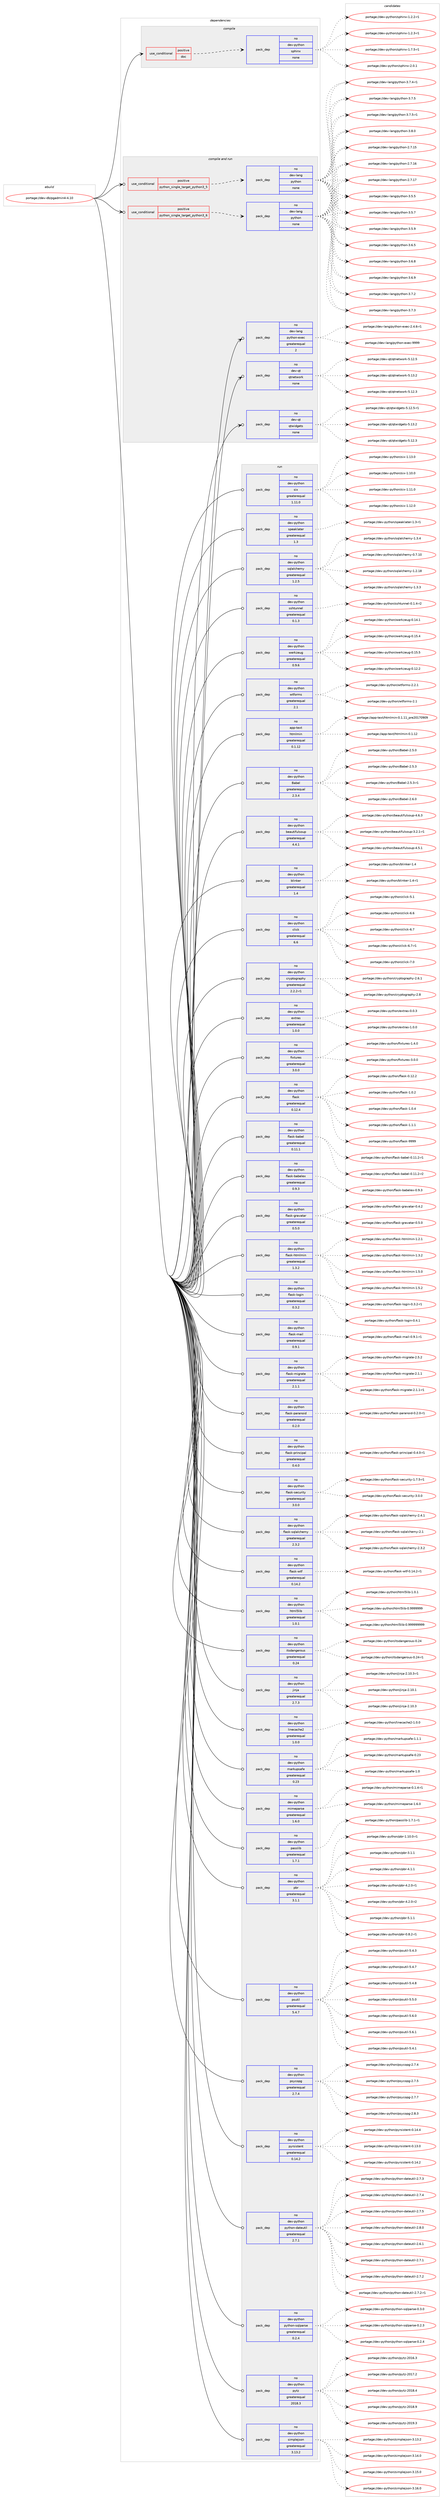 digraph prolog {

# *************
# Graph options
# *************

newrank=true;
concentrate=true;
compound=true;
graph [rankdir=LR,fontname=Helvetica,fontsize=10,ranksep=1.5];#, ranksep=2.5, nodesep=0.2];
edge  [arrowhead=vee];
node  [fontname=Helvetica,fontsize=10];

# **********
# The ebuild
# **********

subgraph cluster_leftcol {
color=gray;
rank=same;
label=<<i>ebuild</i>>;
id [label="portage://dev-db/pgadmin4-4.10", color=red, width=4, href="../dev-db/pgadmin4-4.10.svg"];
}

# ****************
# The dependencies
# ****************

subgraph cluster_midcol {
color=gray;
label=<<i>dependencies</i>>;
subgraph cluster_compile {
fillcolor="#eeeeee";
style=filled;
label=<<i>compile</i>>;
subgraph cond12736 {
dependency56301 [label=<<TABLE BORDER="0" CELLBORDER="1" CELLSPACING="0" CELLPADDING="4"><TR><TD ROWSPAN="3" CELLPADDING="10">use_conditional</TD></TR><TR><TD>positive</TD></TR><TR><TD>doc</TD></TR></TABLE>>, shape=none, color=red];
subgraph pack42307 {
dependency56302 [label=<<TABLE BORDER="0" CELLBORDER="1" CELLSPACING="0" CELLPADDING="4" WIDTH="220"><TR><TD ROWSPAN="6" CELLPADDING="30">pack_dep</TD></TR><TR><TD WIDTH="110">no</TD></TR><TR><TD>dev-python</TD></TR><TR><TD>sphinx</TD></TR><TR><TD>none</TD></TR><TR><TD></TD></TR></TABLE>>, shape=none, color=blue];
}
dependency56301:e -> dependency56302:w [weight=20,style="dashed",arrowhead="vee"];
}
id:e -> dependency56301:w [weight=20,style="solid",arrowhead="vee"];
}
subgraph cluster_compileandrun {
fillcolor="#eeeeee";
style=filled;
label=<<i>compile and run</i>>;
subgraph cond12737 {
dependency56303 [label=<<TABLE BORDER="0" CELLBORDER="1" CELLSPACING="0" CELLPADDING="4"><TR><TD ROWSPAN="3" CELLPADDING="10">use_conditional</TD></TR><TR><TD>positive</TD></TR><TR><TD>python_single_target_python3_5</TD></TR></TABLE>>, shape=none, color=red];
subgraph pack42308 {
dependency56304 [label=<<TABLE BORDER="0" CELLBORDER="1" CELLSPACING="0" CELLPADDING="4" WIDTH="220"><TR><TD ROWSPAN="6" CELLPADDING="30">pack_dep</TD></TR><TR><TD WIDTH="110">no</TD></TR><TR><TD>dev-lang</TD></TR><TR><TD>python</TD></TR><TR><TD>none</TD></TR><TR><TD></TD></TR></TABLE>>, shape=none, color=blue];
}
dependency56303:e -> dependency56304:w [weight=20,style="dashed",arrowhead="vee"];
}
id:e -> dependency56303:w [weight=20,style="solid",arrowhead="odotvee"];
subgraph cond12738 {
dependency56305 [label=<<TABLE BORDER="0" CELLBORDER="1" CELLSPACING="0" CELLPADDING="4"><TR><TD ROWSPAN="3" CELLPADDING="10">use_conditional</TD></TR><TR><TD>positive</TD></TR><TR><TD>python_single_target_python3_6</TD></TR></TABLE>>, shape=none, color=red];
subgraph pack42309 {
dependency56306 [label=<<TABLE BORDER="0" CELLBORDER="1" CELLSPACING="0" CELLPADDING="4" WIDTH="220"><TR><TD ROWSPAN="6" CELLPADDING="30">pack_dep</TD></TR><TR><TD WIDTH="110">no</TD></TR><TR><TD>dev-lang</TD></TR><TR><TD>python</TD></TR><TR><TD>none</TD></TR><TR><TD></TD></TR></TABLE>>, shape=none, color=blue];
}
dependency56305:e -> dependency56306:w [weight=20,style="dashed",arrowhead="vee"];
}
id:e -> dependency56305:w [weight=20,style="solid",arrowhead="odotvee"];
subgraph pack42310 {
dependency56307 [label=<<TABLE BORDER="0" CELLBORDER="1" CELLSPACING="0" CELLPADDING="4" WIDTH="220"><TR><TD ROWSPAN="6" CELLPADDING="30">pack_dep</TD></TR><TR><TD WIDTH="110">no</TD></TR><TR><TD>dev-lang</TD></TR><TR><TD>python-exec</TD></TR><TR><TD>greaterequal</TD></TR><TR><TD>2</TD></TR></TABLE>>, shape=none, color=blue];
}
id:e -> dependency56307:w [weight=20,style="solid",arrowhead="odotvee"];
subgraph pack42311 {
dependency56308 [label=<<TABLE BORDER="0" CELLBORDER="1" CELLSPACING="0" CELLPADDING="4" WIDTH="220"><TR><TD ROWSPAN="6" CELLPADDING="30">pack_dep</TD></TR><TR><TD WIDTH="110">no</TD></TR><TR><TD>dev-qt</TD></TR><TR><TD>qtnetwork</TD></TR><TR><TD>none</TD></TR><TR><TD></TD></TR></TABLE>>, shape=none, color=blue];
}
id:e -> dependency56308:w [weight=20,style="solid",arrowhead="odotvee"];
subgraph pack42312 {
dependency56309 [label=<<TABLE BORDER="0" CELLBORDER="1" CELLSPACING="0" CELLPADDING="4" WIDTH="220"><TR><TD ROWSPAN="6" CELLPADDING="30">pack_dep</TD></TR><TR><TD WIDTH="110">no</TD></TR><TR><TD>dev-qt</TD></TR><TR><TD>qtwidgets</TD></TR><TR><TD>none</TD></TR><TR><TD></TD></TR></TABLE>>, shape=none, color=blue];
}
id:e -> dependency56309:w [weight=20,style="solid",arrowhead="odotvee"];
}
subgraph cluster_run {
fillcolor="#eeeeee";
style=filled;
label=<<i>run</i>>;
subgraph pack42313 {
dependency56310 [label=<<TABLE BORDER="0" CELLBORDER="1" CELLSPACING="0" CELLPADDING="4" WIDTH="220"><TR><TD ROWSPAN="6" CELLPADDING="30">pack_dep</TD></TR><TR><TD WIDTH="110">no</TD></TR><TR><TD>app-text</TD></TR><TR><TD>htmlmin</TD></TR><TR><TD>greaterequal</TD></TR><TR><TD>0.1.12</TD></TR></TABLE>>, shape=none, color=blue];
}
id:e -> dependency56310:w [weight=20,style="solid",arrowhead="odot"];
subgraph pack42314 {
dependency56311 [label=<<TABLE BORDER="0" CELLBORDER="1" CELLSPACING="0" CELLPADDING="4" WIDTH="220"><TR><TD ROWSPAN="6" CELLPADDING="30">pack_dep</TD></TR><TR><TD WIDTH="110">no</TD></TR><TR><TD>dev-python</TD></TR><TR><TD>Babel</TD></TR><TR><TD>greaterequal</TD></TR><TR><TD>2.3.4</TD></TR></TABLE>>, shape=none, color=blue];
}
id:e -> dependency56311:w [weight=20,style="solid",arrowhead="odot"];
subgraph pack42315 {
dependency56312 [label=<<TABLE BORDER="0" CELLBORDER="1" CELLSPACING="0" CELLPADDING="4" WIDTH="220"><TR><TD ROWSPAN="6" CELLPADDING="30">pack_dep</TD></TR><TR><TD WIDTH="110">no</TD></TR><TR><TD>dev-python</TD></TR><TR><TD>beautifulsoup</TD></TR><TR><TD>greaterequal</TD></TR><TR><TD>4.4.1</TD></TR></TABLE>>, shape=none, color=blue];
}
id:e -> dependency56312:w [weight=20,style="solid",arrowhead="odot"];
subgraph pack42316 {
dependency56313 [label=<<TABLE BORDER="0" CELLBORDER="1" CELLSPACING="0" CELLPADDING="4" WIDTH="220"><TR><TD ROWSPAN="6" CELLPADDING="30">pack_dep</TD></TR><TR><TD WIDTH="110">no</TD></TR><TR><TD>dev-python</TD></TR><TR><TD>blinker</TD></TR><TR><TD>greaterequal</TD></TR><TR><TD>1.4</TD></TR></TABLE>>, shape=none, color=blue];
}
id:e -> dependency56313:w [weight=20,style="solid",arrowhead="odot"];
subgraph pack42317 {
dependency56314 [label=<<TABLE BORDER="0" CELLBORDER="1" CELLSPACING="0" CELLPADDING="4" WIDTH="220"><TR><TD ROWSPAN="6" CELLPADDING="30">pack_dep</TD></TR><TR><TD WIDTH="110">no</TD></TR><TR><TD>dev-python</TD></TR><TR><TD>click</TD></TR><TR><TD>greaterequal</TD></TR><TR><TD>6.6</TD></TR></TABLE>>, shape=none, color=blue];
}
id:e -> dependency56314:w [weight=20,style="solid",arrowhead="odot"];
subgraph pack42318 {
dependency56315 [label=<<TABLE BORDER="0" CELLBORDER="1" CELLSPACING="0" CELLPADDING="4" WIDTH="220"><TR><TD ROWSPAN="6" CELLPADDING="30">pack_dep</TD></TR><TR><TD WIDTH="110">no</TD></TR><TR><TD>dev-python</TD></TR><TR><TD>cryptography</TD></TR><TR><TD>greaterequal</TD></TR><TR><TD>2.2.2-r1</TD></TR></TABLE>>, shape=none, color=blue];
}
id:e -> dependency56315:w [weight=20,style="solid",arrowhead="odot"];
subgraph pack42319 {
dependency56316 [label=<<TABLE BORDER="0" CELLBORDER="1" CELLSPACING="0" CELLPADDING="4" WIDTH="220"><TR><TD ROWSPAN="6" CELLPADDING="30">pack_dep</TD></TR><TR><TD WIDTH="110">no</TD></TR><TR><TD>dev-python</TD></TR><TR><TD>extras</TD></TR><TR><TD>greaterequal</TD></TR><TR><TD>1.0.0</TD></TR></TABLE>>, shape=none, color=blue];
}
id:e -> dependency56316:w [weight=20,style="solid",arrowhead="odot"];
subgraph pack42320 {
dependency56317 [label=<<TABLE BORDER="0" CELLBORDER="1" CELLSPACING="0" CELLPADDING="4" WIDTH="220"><TR><TD ROWSPAN="6" CELLPADDING="30">pack_dep</TD></TR><TR><TD WIDTH="110">no</TD></TR><TR><TD>dev-python</TD></TR><TR><TD>fixtures</TD></TR><TR><TD>greaterequal</TD></TR><TR><TD>3.0.0</TD></TR></TABLE>>, shape=none, color=blue];
}
id:e -> dependency56317:w [weight=20,style="solid",arrowhead="odot"];
subgraph pack42321 {
dependency56318 [label=<<TABLE BORDER="0" CELLBORDER="1" CELLSPACING="0" CELLPADDING="4" WIDTH="220"><TR><TD ROWSPAN="6" CELLPADDING="30">pack_dep</TD></TR><TR><TD WIDTH="110">no</TD></TR><TR><TD>dev-python</TD></TR><TR><TD>flask</TD></TR><TR><TD>greaterequal</TD></TR><TR><TD>0.12.4</TD></TR></TABLE>>, shape=none, color=blue];
}
id:e -> dependency56318:w [weight=20,style="solid",arrowhead="odot"];
subgraph pack42322 {
dependency56319 [label=<<TABLE BORDER="0" CELLBORDER="1" CELLSPACING="0" CELLPADDING="4" WIDTH="220"><TR><TD ROWSPAN="6" CELLPADDING="30">pack_dep</TD></TR><TR><TD WIDTH="110">no</TD></TR><TR><TD>dev-python</TD></TR><TR><TD>flask-babel</TD></TR><TR><TD>greaterequal</TD></TR><TR><TD>0.11.1</TD></TR></TABLE>>, shape=none, color=blue];
}
id:e -> dependency56319:w [weight=20,style="solid",arrowhead="odot"];
subgraph pack42323 {
dependency56320 [label=<<TABLE BORDER="0" CELLBORDER="1" CELLSPACING="0" CELLPADDING="4" WIDTH="220"><TR><TD ROWSPAN="6" CELLPADDING="30">pack_dep</TD></TR><TR><TD WIDTH="110">no</TD></TR><TR><TD>dev-python</TD></TR><TR><TD>flask-babelex</TD></TR><TR><TD>greaterequal</TD></TR><TR><TD>0.9.3</TD></TR></TABLE>>, shape=none, color=blue];
}
id:e -> dependency56320:w [weight=20,style="solid",arrowhead="odot"];
subgraph pack42324 {
dependency56321 [label=<<TABLE BORDER="0" CELLBORDER="1" CELLSPACING="0" CELLPADDING="4" WIDTH="220"><TR><TD ROWSPAN="6" CELLPADDING="30">pack_dep</TD></TR><TR><TD WIDTH="110">no</TD></TR><TR><TD>dev-python</TD></TR><TR><TD>flask-gravatar</TD></TR><TR><TD>greaterequal</TD></TR><TR><TD>0.5.0</TD></TR></TABLE>>, shape=none, color=blue];
}
id:e -> dependency56321:w [weight=20,style="solid",arrowhead="odot"];
subgraph pack42325 {
dependency56322 [label=<<TABLE BORDER="0" CELLBORDER="1" CELLSPACING="0" CELLPADDING="4" WIDTH="220"><TR><TD ROWSPAN="6" CELLPADDING="30">pack_dep</TD></TR><TR><TD WIDTH="110">no</TD></TR><TR><TD>dev-python</TD></TR><TR><TD>flask-htmlmin</TD></TR><TR><TD>greaterequal</TD></TR><TR><TD>1.3.2</TD></TR></TABLE>>, shape=none, color=blue];
}
id:e -> dependency56322:w [weight=20,style="solid",arrowhead="odot"];
subgraph pack42326 {
dependency56323 [label=<<TABLE BORDER="0" CELLBORDER="1" CELLSPACING="0" CELLPADDING="4" WIDTH="220"><TR><TD ROWSPAN="6" CELLPADDING="30">pack_dep</TD></TR><TR><TD WIDTH="110">no</TD></TR><TR><TD>dev-python</TD></TR><TR><TD>flask-login</TD></TR><TR><TD>greaterequal</TD></TR><TR><TD>0.3.2</TD></TR></TABLE>>, shape=none, color=blue];
}
id:e -> dependency56323:w [weight=20,style="solid",arrowhead="odot"];
subgraph pack42327 {
dependency56324 [label=<<TABLE BORDER="0" CELLBORDER="1" CELLSPACING="0" CELLPADDING="4" WIDTH="220"><TR><TD ROWSPAN="6" CELLPADDING="30">pack_dep</TD></TR><TR><TD WIDTH="110">no</TD></TR><TR><TD>dev-python</TD></TR><TR><TD>flask-mail</TD></TR><TR><TD>greaterequal</TD></TR><TR><TD>0.9.1</TD></TR></TABLE>>, shape=none, color=blue];
}
id:e -> dependency56324:w [weight=20,style="solid",arrowhead="odot"];
subgraph pack42328 {
dependency56325 [label=<<TABLE BORDER="0" CELLBORDER="1" CELLSPACING="0" CELLPADDING="4" WIDTH="220"><TR><TD ROWSPAN="6" CELLPADDING="30">pack_dep</TD></TR><TR><TD WIDTH="110">no</TD></TR><TR><TD>dev-python</TD></TR><TR><TD>flask-migrate</TD></TR><TR><TD>greaterequal</TD></TR><TR><TD>2.1.1</TD></TR></TABLE>>, shape=none, color=blue];
}
id:e -> dependency56325:w [weight=20,style="solid",arrowhead="odot"];
subgraph pack42329 {
dependency56326 [label=<<TABLE BORDER="0" CELLBORDER="1" CELLSPACING="0" CELLPADDING="4" WIDTH="220"><TR><TD ROWSPAN="6" CELLPADDING="30">pack_dep</TD></TR><TR><TD WIDTH="110">no</TD></TR><TR><TD>dev-python</TD></TR><TR><TD>flask-paranoid</TD></TR><TR><TD>greaterequal</TD></TR><TR><TD>0.2.0</TD></TR></TABLE>>, shape=none, color=blue];
}
id:e -> dependency56326:w [weight=20,style="solid",arrowhead="odot"];
subgraph pack42330 {
dependency56327 [label=<<TABLE BORDER="0" CELLBORDER="1" CELLSPACING="0" CELLPADDING="4" WIDTH="220"><TR><TD ROWSPAN="6" CELLPADDING="30">pack_dep</TD></TR><TR><TD WIDTH="110">no</TD></TR><TR><TD>dev-python</TD></TR><TR><TD>flask-principal</TD></TR><TR><TD>greaterequal</TD></TR><TR><TD>0.4.0</TD></TR></TABLE>>, shape=none, color=blue];
}
id:e -> dependency56327:w [weight=20,style="solid",arrowhead="odot"];
subgraph pack42331 {
dependency56328 [label=<<TABLE BORDER="0" CELLBORDER="1" CELLSPACING="0" CELLPADDING="4" WIDTH="220"><TR><TD ROWSPAN="6" CELLPADDING="30">pack_dep</TD></TR><TR><TD WIDTH="110">no</TD></TR><TR><TD>dev-python</TD></TR><TR><TD>flask-security</TD></TR><TR><TD>greaterequal</TD></TR><TR><TD>3.0.0</TD></TR></TABLE>>, shape=none, color=blue];
}
id:e -> dependency56328:w [weight=20,style="solid",arrowhead="odot"];
subgraph pack42332 {
dependency56329 [label=<<TABLE BORDER="0" CELLBORDER="1" CELLSPACING="0" CELLPADDING="4" WIDTH="220"><TR><TD ROWSPAN="6" CELLPADDING="30">pack_dep</TD></TR><TR><TD WIDTH="110">no</TD></TR><TR><TD>dev-python</TD></TR><TR><TD>flask-sqlalchemy</TD></TR><TR><TD>greaterequal</TD></TR><TR><TD>2.3.2</TD></TR></TABLE>>, shape=none, color=blue];
}
id:e -> dependency56329:w [weight=20,style="solid",arrowhead="odot"];
subgraph pack42333 {
dependency56330 [label=<<TABLE BORDER="0" CELLBORDER="1" CELLSPACING="0" CELLPADDING="4" WIDTH="220"><TR><TD ROWSPAN="6" CELLPADDING="30">pack_dep</TD></TR><TR><TD WIDTH="110">no</TD></TR><TR><TD>dev-python</TD></TR><TR><TD>flask-wtf</TD></TR><TR><TD>greaterequal</TD></TR><TR><TD>0.14.2</TD></TR></TABLE>>, shape=none, color=blue];
}
id:e -> dependency56330:w [weight=20,style="solid",arrowhead="odot"];
subgraph pack42334 {
dependency56331 [label=<<TABLE BORDER="0" CELLBORDER="1" CELLSPACING="0" CELLPADDING="4" WIDTH="220"><TR><TD ROWSPAN="6" CELLPADDING="30">pack_dep</TD></TR><TR><TD WIDTH="110">no</TD></TR><TR><TD>dev-python</TD></TR><TR><TD>html5lib</TD></TR><TR><TD>greaterequal</TD></TR><TR><TD>1.0.1</TD></TR></TABLE>>, shape=none, color=blue];
}
id:e -> dependency56331:w [weight=20,style="solid",arrowhead="odot"];
subgraph pack42335 {
dependency56332 [label=<<TABLE BORDER="0" CELLBORDER="1" CELLSPACING="0" CELLPADDING="4" WIDTH="220"><TR><TD ROWSPAN="6" CELLPADDING="30">pack_dep</TD></TR><TR><TD WIDTH="110">no</TD></TR><TR><TD>dev-python</TD></TR><TR><TD>itsdangerous</TD></TR><TR><TD>greaterequal</TD></TR><TR><TD>0.24</TD></TR></TABLE>>, shape=none, color=blue];
}
id:e -> dependency56332:w [weight=20,style="solid",arrowhead="odot"];
subgraph pack42336 {
dependency56333 [label=<<TABLE BORDER="0" CELLBORDER="1" CELLSPACING="0" CELLPADDING="4" WIDTH="220"><TR><TD ROWSPAN="6" CELLPADDING="30">pack_dep</TD></TR><TR><TD WIDTH="110">no</TD></TR><TR><TD>dev-python</TD></TR><TR><TD>jinja</TD></TR><TR><TD>greaterequal</TD></TR><TR><TD>2.7.3</TD></TR></TABLE>>, shape=none, color=blue];
}
id:e -> dependency56333:w [weight=20,style="solid",arrowhead="odot"];
subgraph pack42337 {
dependency56334 [label=<<TABLE BORDER="0" CELLBORDER="1" CELLSPACING="0" CELLPADDING="4" WIDTH="220"><TR><TD ROWSPAN="6" CELLPADDING="30">pack_dep</TD></TR><TR><TD WIDTH="110">no</TD></TR><TR><TD>dev-python</TD></TR><TR><TD>linecache2</TD></TR><TR><TD>greaterequal</TD></TR><TR><TD>1.0.0</TD></TR></TABLE>>, shape=none, color=blue];
}
id:e -> dependency56334:w [weight=20,style="solid",arrowhead="odot"];
subgraph pack42338 {
dependency56335 [label=<<TABLE BORDER="0" CELLBORDER="1" CELLSPACING="0" CELLPADDING="4" WIDTH="220"><TR><TD ROWSPAN="6" CELLPADDING="30">pack_dep</TD></TR><TR><TD WIDTH="110">no</TD></TR><TR><TD>dev-python</TD></TR><TR><TD>markupsafe</TD></TR><TR><TD>greaterequal</TD></TR><TR><TD>0.23</TD></TR></TABLE>>, shape=none, color=blue];
}
id:e -> dependency56335:w [weight=20,style="solid",arrowhead="odot"];
subgraph pack42339 {
dependency56336 [label=<<TABLE BORDER="0" CELLBORDER="1" CELLSPACING="0" CELLPADDING="4" WIDTH="220"><TR><TD ROWSPAN="6" CELLPADDING="30">pack_dep</TD></TR><TR><TD WIDTH="110">no</TD></TR><TR><TD>dev-python</TD></TR><TR><TD>mimeparse</TD></TR><TR><TD>greaterequal</TD></TR><TR><TD>1.6.0</TD></TR></TABLE>>, shape=none, color=blue];
}
id:e -> dependency56336:w [weight=20,style="solid",arrowhead="odot"];
subgraph pack42340 {
dependency56337 [label=<<TABLE BORDER="0" CELLBORDER="1" CELLSPACING="0" CELLPADDING="4" WIDTH="220"><TR><TD ROWSPAN="6" CELLPADDING="30">pack_dep</TD></TR><TR><TD WIDTH="110">no</TD></TR><TR><TD>dev-python</TD></TR><TR><TD>passlib</TD></TR><TR><TD>greaterequal</TD></TR><TR><TD>1.7.1</TD></TR></TABLE>>, shape=none, color=blue];
}
id:e -> dependency56337:w [weight=20,style="solid",arrowhead="odot"];
subgraph pack42341 {
dependency56338 [label=<<TABLE BORDER="0" CELLBORDER="1" CELLSPACING="0" CELLPADDING="4" WIDTH="220"><TR><TD ROWSPAN="6" CELLPADDING="30">pack_dep</TD></TR><TR><TD WIDTH="110">no</TD></TR><TR><TD>dev-python</TD></TR><TR><TD>pbr</TD></TR><TR><TD>greaterequal</TD></TR><TR><TD>3.1.1</TD></TR></TABLE>>, shape=none, color=blue];
}
id:e -> dependency56338:w [weight=20,style="solid",arrowhead="odot"];
subgraph pack42342 {
dependency56339 [label=<<TABLE BORDER="0" CELLBORDER="1" CELLSPACING="0" CELLPADDING="4" WIDTH="220"><TR><TD ROWSPAN="6" CELLPADDING="30">pack_dep</TD></TR><TR><TD WIDTH="110">no</TD></TR><TR><TD>dev-python</TD></TR><TR><TD>psutil</TD></TR><TR><TD>greaterequal</TD></TR><TR><TD>5.4.7</TD></TR></TABLE>>, shape=none, color=blue];
}
id:e -> dependency56339:w [weight=20,style="solid",arrowhead="odot"];
subgraph pack42343 {
dependency56340 [label=<<TABLE BORDER="0" CELLBORDER="1" CELLSPACING="0" CELLPADDING="4" WIDTH="220"><TR><TD ROWSPAN="6" CELLPADDING="30">pack_dep</TD></TR><TR><TD WIDTH="110">no</TD></TR><TR><TD>dev-python</TD></TR><TR><TD>psycopg</TD></TR><TR><TD>greaterequal</TD></TR><TR><TD>2.7.4</TD></TR></TABLE>>, shape=none, color=blue];
}
id:e -> dependency56340:w [weight=20,style="solid",arrowhead="odot"];
subgraph pack42344 {
dependency56341 [label=<<TABLE BORDER="0" CELLBORDER="1" CELLSPACING="0" CELLPADDING="4" WIDTH="220"><TR><TD ROWSPAN="6" CELLPADDING="30">pack_dep</TD></TR><TR><TD WIDTH="110">no</TD></TR><TR><TD>dev-python</TD></TR><TR><TD>pyrsistent</TD></TR><TR><TD>greaterequal</TD></TR><TR><TD>0.14.2</TD></TR></TABLE>>, shape=none, color=blue];
}
id:e -> dependency56341:w [weight=20,style="solid",arrowhead="odot"];
subgraph pack42345 {
dependency56342 [label=<<TABLE BORDER="0" CELLBORDER="1" CELLSPACING="0" CELLPADDING="4" WIDTH="220"><TR><TD ROWSPAN="6" CELLPADDING="30">pack_dep</TD></TR><TR><TD WIDTH="110">no</TD></TR><TR><TD>dev-python</TD></TR><TR><TD>python-dateutil</TD></TR><TR><TD>greaterequal</TD></TR><TR><TD>2.7.1</TD></TR></TABLE>>, shape=none, color=blue];
}
id:e -> dependency56342:w [weight=20,style="solid",arrowhead="odot"];
subgraph pack42346 {
dependency56343 [label=<<TABLE BORDER="0" CELLBORDER="1" CELLSPACING="0" CELLPADDING="4" WIDTH="220"><TR><TD ROWSPAN="6" CELLPADDING="30">pack_dep</TD></TR><TR><TD WIDTH="110">no</TD></TR><TR><TD>dev-python</TD></TR><TR><TD>python-sqlparse</TD></TR><TR><TD>greaterequal</TD></TR><TR><TD>0.2.4</TD></TR></TABLE>>, shape=none, color=blue];
}
id:e -> dependency56343:w [weight=20,style="solid",arrowhead="odot"];
subgraph pack42347 {
dependency56344 [label=<<TABLE BORDER="0" CELLBORDER="1" CELLSPACING="0" CELLPADDING="4" WIDTH="220"><TR><TD ROWSPAN="6" CELLPADDING="30">pack_dep</TD></TR><TR><TD WIDTH="110">no</TD></TR><TR><TD>dev-python</TD></TR><TR><TD>pytz</TD></TR><TR><TD>greaterequal</TD></TR><TR><TD>2018.3</TD></TR></TABLE>>, shape=none, color=blue];
}
id:e -> dependency56344:w [weight=20,style="solid",arrowhead="odot"];
subgraph pack42348 {
dependency56345 [label=<<TABLE BORDER="0" CELLBORDER="1" CELLSPACING="0" CELLPADDING="4" WIDTH="220"><TR><TD ROWSPAN="6" CELLPADDING="30">pack_dep</TD></TR><TR><TD WIDTH="110">no</TD></TR><TR><TD>dev-python</TD></TR><TR><TD>simplejson</TD></TR><TR><TD>greaterequal</TD></TR><TR><TD>3.13.2</TD></TR></TABLE>>, shape=none, color=blue];
}
id:e -> dependency56345:w [weight=20,style="solid",arrowhead="odot"];
subgraph pack42349 {
dependency56346 [label=<<TABLE BORDER="0" CELLBORDER="1" CELLSPACING="0" CELLPADDING="4" WIDTH="220"><TR><TD ROWSPAN="6" CELLPADDING="30">pack_dep</TD></TR><TR><TD WIDTH="110">no</TD></TR><TR><TD>dev-python</TD></TR><TR><TD>six</TD></TR><TR><TD>greaterequal</TD></TR><TR><TD>1.11.0</TD></TR></TABLE>>, shape=none, color=blue];
}
id:e -> dependency56346:w [weight=20,style="solid",arrowhead="odot"];
subgraph pack42350 {
dependency56347 [label=<<TABLE BORDER="0" CELLBORDER="1" CELLSPACING="0" CELLPADDING="4" WIDTH="220"><TR><TD ROWSPAN="6" CELLPADDING="30">pack_dep</TD></TR><TR><TD WIDTH="110">no</TD></TR><TR><TD>dev-python</TD></TR><TR><TD>speaklater</TD></TR><TR><TD>greaterequal</TD></TR><TR><TD>1.3</TD></TR></TABLE>>, shape=none, color=blue];
}
id:e -> dependency56347:w [weight=20,style="solid",arrowhead="odot"];
subgraph pack42351 {
dependency56348 [label=<<TABLE BORDER="0" CELLBORDER="1" CELLSPACING="0" CELLPADDING="4" WIDTH="220"><TR><TD ROWSPAN="6" CELLPADDING="30">pack_dep</TD></TR><TR><TD WIDTH="110">no</TD></TR><TR><TD>dev-python</TD></TR><TR><TD>sqlalchemy</TD></TR><TR><TD>greaterequal</TD></TR><TR><TD>1.2.5</TD></TR></TABLE>>, shape=none, color=blue];
}
id:e -> dependency56348:w [weight=20,style="solid",arrowhead="odot"];
subgraph pack42352 {
dependency56349 [label=<<TABLE BORDER="0" CELLBORDER="1" CELLSPACING="0" CELLPADDING="4" WIDTH="220"><TR><TD ROWSPAN="6" CELLPADDING="30">pack_dep</TD></TR><TR><TD WIDTH="110">no</TD></TR><TR><TD>dev-python</TD></TR><TR><TD>sshtunnel</TD></TR><TR><TD>greaterequal</TD></TR><TR><TD>0.1.3</TD></TR></TABLE>>, shape=none, color=blue];
}
id:e -> dependency56349:w [weight=20,style="solid",arrowhead="odot"];
subgraph pack42353 {
dependency56350 [label=<<TABLE BORDER="0" CELLBORDER="1" CELLSPACING="0" CELLPADDING="4" WIDTH="220"><TR><TD ROWSPAN="6" CELLPADDING="30">pack_dep</TD></TR><TR><TD WIDTH="110">no</TD></TR><TR><TD>dev-python</TD></TR><TR><TD>werkzeug</TD></TR><TR><TD>greaterequal</TD></TR><TR><TD>0.9.6</TD></TR></TABLE>>, shape=none, color=blue];
}
id:e -> dependency56350:w [weight=20,style="solid",arrowhead="odot"];
subgraph pack42354 {
dependency56351 [label=<<TABLE BORDER="0" CELLBORDER="1" CELLSPACING="0" CELLPADDING="4" WIDTH="220"><TR><TD ROWSPAN="6" CELLPADDING="30">pack_dep</TD></TR><TR><TD WIDTH="110">no</TD></TR><TR><TD>dev-python</TD></TR><TR><TD>wtforms</TD></TR><TR><TD>greaterequal</TD></TR><TR><TD>2.1</TD></TR></TABLE>>, shape=none, color=blue];
}
id:e -> dependency56351:w [weight=20,style="solid",arrowhead="odot"];
}
}

# **************
# The candidates
# **************

subgraph cluster_choices {
rank=same;
color=gray;
label=<<i>candidates</i>>;

subgraph choice42307 {
color=black;
nodesep=1;
choiceportage10010111845112121116104111110471151121041051101204549465046504511449 [label="portage://dev-python/sphinx-1.2.2-r1", color=red, width=4,href="../dev-python/sphinx-1.2.2-r1.svg"];
choiceportage10010111845112121116104111110471151121041051101204549465046514511449 [label="portage://dev-python/sphinx-1.2.3-r1", color=red, width=4,href="../dev-python/sphinx-1.2.3-r1.svg"];
choiceportage10010111845112121116104111110471151121041051101204549465546534511449 [label="portage://dev-python/sphinx-1.7.5-r1", color=red, width=4,href="../dev-python/sphinx-1.7.5-r1.svg"];
choiceportage1001011184511212111610411111047115112104105110120455046484649 [label="portage://dev-python/sphinx-2.0.1", color=red, width=4,href="../dev-python/sphinx-2.0.1.svg"];
dependency56302:e -> choiceportage10010111845112121116104111110471151121041051101204549465046504511449:w [style=dotted,weight="100"];
dependency56302:e -> choiceportage10010111845112121116104111110471151121041051101204549465046514511449:w [style=dotted,weight="100"];
dependency56302:e -> choiceportage10010111845112121116104111110471151121041051101204549465546534511449:w [style=dotted,weight="100"];
dependency56302:e -> choiceportage1001011184511212111610411111047115112104105110120455046484649:w [style=dotted,weight="100"];
}
subgraph choice42308 {
color=black;
nodesep=1;
choiceportage10010111845108971101034711212111610411111045504655464953 [label="portage://dev-lang/python-2.7.15", color=red, width=4,href="../dev-lang/python-2.7.15.svg"];
choiceportage10010111845108971101034711212111610411111045504655464954 [label="portage://dev-lang/python-2.7.16", color=red, width=4,href="../dev-lang/python-2.7.16.svg"];
choiceportage10010111845108971101034711212111610411111045504655464955 [label="portage://dev-lang/python-2.7.17", color=red, width=4,href="../dev-lang/python-2.7.17.svg"];
choiceportage100101118451089711010347112121116104111110455146534653 [label="portage://dev-lang/python-3.5.5", color=red, width=4,href="../dev-lang/python-3.5.5.svg"];
choiceportage100101118451089711010347112121116104111110455146534655 [label="portage://dev-lang/python-3.5.7", color=red, width=4,href="../dev-lang/python-3.5.7.svg"];
choiceportage100101118451089711010347112121116104111110455146534657 [label="portage://dev-lang/python-3.5.9", color=red, width=4,href="../dev-lang/python-3.5.9.svg"];
choiceportage100101118451089711010347112121116104111110455146544653 [label="portage://dev-lang/python-3.6.5", color=red, width=4,href="../dev-lang/python-3.6.5.svg"];
choiceportage100101118451089711010347112121116104111110455146544656 [label="portage://dev-lang/python-3.6.8", color=red, width=4,href="../dev-lang/python-3.6.8.svg"];
choiceportage100101118451089711010347112121116104111110455146544657 [label="portage://dev-lang/python-3.6.9", color=red, width=4,href="../dev-lang/python-3.6.9.svg"];
choiceportage100101118451089711010347112121116104111110455146554650 [label="portage://dev-lang/python-3.7.2", color=red, width=4,href="../dev-lang/python-3.7.2.svg"];
choiceportage100101118451089711010347112121116104111110455146554651 [label="portage://dev-lang/python-3.7.3", color=red, width=4,href="../dev-lang/python-3.7.3.svg"];
choiceportage1001011184510897110103471121211161041111104551465546524511449 [label="portage://dev-lang/python-3.7.4-r1", color=red, width=4,href="../dev-lang/python-3.7.4-r1.svg"];
choiceportage100101118451089711010347112121116104111110455146554653 [label="portage://dev-lang/python-3.7.5", color=red, width=4,href="../dev-lang/python-3.7.5.svg"];
choiceportage1001011184510897110103471121211161041111104551465546534511449 [label="portage://dev-lang/python-3.7.5-r1", color=red, width=4,href="../dev-lang/python-3.7.5-r1.svg"];
choiceportage100101118451089711010347112121116104111110455146564648 [label="portage://dev-lang/python-3.8.0", color=red, width=4,href="../dev-lang/python-3.8.0.svg"];
dependency56304:e -> choiceportage10010111845108971101034711212111610411111045504655464953:w [style=dotted,weight="100"];
dependency56304:e -> choiceportage10010111845108971101034711212111610411111045504655464954:w [style=dotted,weight="100"];
dependency56304:e -> choiceportage10010111845108971101034711212111610411111045504655464955:w [style=dotted,weight="100"];
dependency56304:e -> choiceportage100101118451089711010347112121116104111110455146534653:w [style=dotted,weight="100"];
dependency56304:e -> choiceportage100101118451089711010347112121116104111110455146534655:w [style=dotted,weight="100"];
dependency56304:e -> choiceportage100101118451089711010347112121116104111110455146534657:w [style=dotted,weight="100"];
dependency56304:e -> choiceportage100101118451089711010347112121116104111110455146544653:w [style=dotted,weight="100"];
dependency56304:e -> choiceportage100101118451089711010347112121116104111110455146544656:w [style=dotted,weight="100"];
dependency56304:e -> choiceportage100101118451089711010347112121116104111110455146544657:w [style=dotted,weight="100"];
dependency56304:e -> choiceportage100101118451089711010347112121116104111110455146554650:w [style=dotted,weight="100"];
dependency56304:e -> choiceportage100101118451089711010347112121116104111110455146554651:w [style=dotted,weight="100"];
dependency56304:e -> choiceportage1001011184510897110103471121211161041111104551465546524511449:w [style=dotted,weight="100"];
dependency56304:e -> choiceportage100101118451089711010347112121116104111110455146554653:w [style=dotted,weight="100"];
dependency56304:e -> choiceportage1001011184510897110103471121211161041111104551465546534511449:w [style=dotted,weight="100"];
dependency56304:e -> choiceportage100101118451089711010347112121116104111110455146564648:w [style=dotted,weight="100"];
}
subgraph choice42309 {
color=black;
nodesep=1;
choiceportage10010111845108971101034711212111610411111045504655464953 [label="portage://dev-lang/python-2.7.15", color=red, width=4,href="../dev-lang/python-2.7.15.svg"];
choiceportage10010111845108971101034711212111610411111045504655464954 [label="portage://dev-lang/python-2.7.16", color=red, width=4,href="../dev-lang/python-2.7.16.svg"];
choiceportage10010111845108971101034711212111610411111045504655464955 [label="portage://dev-lang/python-2.7.17", color=red, width=4,href="../dev-lang/python-2.7.17.svg"];
choiceportage100101118451089711010347112121116104111110455146534653 [label="portage://dev-lang/python-3.5.5", color=red, width=4,href="../dev-lang/python-3.5.5.svg"];
choiceportage100101118451089711010347112121116104111110455146534655 [label="portage://dev-lang/python-3.5.7", color=red, width=4,href="../dev-lang/python-3.5.7.svg"];
choiceportage100101118451089711010347112121116104111110455146534657 [label="portage://dev-lang/python-3.5.9", color=red, width=4,href="../dev-lang/python-3.5.9.svg"];
choiceportage100101118451089711010347112121116104111110455146544653 [label="portage://dev-lang/python-3.6.5", color=red, width=4,href="../dev-lang/python-3.6.5.svg"];
choiceportage100101118451089711010347112121116104111110455146544656 [label="portage://dev-lang/python-3.6.8", color=red, width=4,href="../dev-lang/python-3.6.8.svg"];
choiceportage100101118451089711010347112121116104111110455146544657 [label="portage://dev-lang/python-3.6.9", color=red, width=4,href="../dev-lang/python-3.6.9.svg"];
choiceportage100101118451089711010347112121116104111110455146554650 [label="portage://dev-lang/python-3.7.2", color=red, width=4,href="../dev-lang/python-3.7.2.svg"];
choiceportage100101118451089711010347112121116104111110455146554651 [label="portage://dev-lang/python-3.7.3", color=red, width=4,href="../dev-lang/python-3.7.3.svg"];
choiceportage1001011184510897110103471121211161041111104551465546524511449 [label="portage://dev-lang/python-3.7.4-r1", color=red, width=4,href="../dev-lang/python-3.7.4-r1.svg"];
choiceportage100101118451089711010347112121116104111110455146554653 [label="portage://dev-lang/python-3.7.5", color=red, width=4,href="../dev-lang/python-3.7.5.svg"];
choiceportage1001011184510897110103471121211161041111104551465546534511449 [label="portage://dev-lang/python-3.7.5-r1", color=red, width=4,href="../dev-lang/python-3.7.5-r1.svg"];
choiceportage100101118451089711010347112121116104111110455146564648 [label="portage://dev-lang/python-3.8.0", color=red, width=4,href="../dev-lang/python-3.8.0.svg"];
dependency56306:e -> choiceportage10010111845108971101034711212111610411111045504655464953:w [style=dotted,weight="100"];
dependency56306:e -> choiceportage10010111845108971101034711212111610411111045504655464954:w [style=dotted,weight="100"];
dependency56306:e -> choiceportage10010111845108971101034711212111610411111045504655464955:w [style=dotted,weight="100"];
dependency56306:e -> choiceportage100101118451089711010347112121116104111110455146534653:w [style=dotted,weight="100"];
dependency56306:e -> choiceportage100101118451089711010347112121116104111110455146534655:w [style=dotted,weight="100"];
dependency56306:e -> choiceportage100101118451089711010347112121116104111110455146534657:w [style=dotted,weight="100"];
dependency56306:e -> choiceportage100101118451089711010347112121116104111110455146544653:w [style=dotted,weight="100"];
dependency56306:e -> choiceportage100101118451089711010347112121116104111110455146544656:w [style=dotted,weight="100"];
dependency56306:e -> choiceportage100101118451089711010347112121116104111110455146544657:w [style=dotted,weight="100"];
dependency56306:e -> choiceportage100101118451089711010347112121116104111110455146554650:w [style=dotted,weight="100"];
dependency56306:e -> choiceportage100101118451089711010347112121116104111110455146554651:w [style=dotted,weight="100"];
dependency56306:e -> choiceportage1001011184510897110103471121211161041111104551465546524511449:w [style=dotted,weight="100"];
dependency56306:e -> choiceportage100101118451089711010347112121116104111110455146554653:w [style=dotted,weight="100"];
dependency56306:e -> choiceportage1001011184510897110103471121211161041111104551465546534511449:w [style=dotted,weight="100"];
dependency56306:e -> choiceportage100101118451089711010347112121116104111110455146564648:w [style=dotted,weight="100"];
}
subgraph choice42310 {
color=black;
nodesep=1;
choiceportage10010111845108971101034711212111610411111045101120101994550465246544511449 [label="portage://dev-lang/python-exec-2.4.6-r1", color=red, width=4,href="../dev-lang/python-exec-2.4.6-r1.svg"];
choiceportage10010111845108971101034711212111610411111045101120101994557575757 [label="portage://dev-lang/python-exec-9999", color=red, width=4,href="../dev-lang/python-exec-9999.svg"];
dependency56307:e -> choiceportage10010111845108971101034711212111610411111045101120101994550465246544511449:w [style=dotted,weight="100"];
dependency56307:e -> choiceportage10010111845108971101034711212111610411111045101120101994557575757:w [style=dotted,weight="100"];
}
subgraph choice42311 {
color=black;
nodesep=1;
choiceportage100101118451131164711311611010111611911111410745534649504651 [label="portage://dev-qt/qtnetwork-5.12.3", color=red, width=4,href="../dev-qt/qtnetwork-5.12.3.svg"];
choiceportage100101118451131164711311611010111611911111410745534649504653 [label="portage://dev-qt/qtnetwork-5.12.5", color=red, width=4,href="../dev-qt/qtnetwork-5.12.5.svg"];
choiceportage100101118451131164711311611010111611911111410745534649514650 [label="portage://dev-qt/qtnetwork-5.13.2", color=red, width=4,href="../dev-qt/qtnetwork-5.13.2.svg"];
dependency56308:e -> choiceportage100101118451131164711311611010111611911111410745534649504651:w [style=dotted,weight="100"];
dependency56308:e -> choiceportage100101118451131164711311611010111611911111410745534649504653:w [style=dotted,weight="100"];
dependency56308:e -> choiceportage100101118451131164711311611010111611911111410745534649514650:w [style=dotted,weight="100"];
}
subgraph choice42312 {
color=black;
nodesep=1;
choiceportage100101118451131164711311611910510010310111611545534649504651 [label="portage://dev-qt/qtwidgets-5.12.3", color=red, width=4,href="../dev-qt/qtwidgets-5.12.3.svg"];
choiceportage1001011184511311647113116119105100103101116115455346495046534511449 [label="portage://dev-qt/qtwidgets-5.12.5-r1", color=red, width=4,href="../dev-qt/qtwidgets-5.12.5-r1.svg"];
choiceportage100101118451131164711311611910510010310111611545534649514650 [label="portage://dev-qt/qtwidgets-5.13.2", color=red, width=4,href="../dev-qt/qtwidgets-5.13.2.svg"];
dependency56309:e -> choiceportage100101118451131164711311611910510010310111611545534649504651:w [style=dotted,weight="100"];
dependency56309:e -> choiceportage1001011184511311647113116119105100103101116115455346495046534511449:w [style=dotted,weight="100"];
dependency56309:e -> choiceportage100101118451131164711311611910510010310111611545534649514650:w [style=dotted,weight="100"];
}
subgraph choice42313 {
color=black;
nodesep=1;
choiceportage97112112451161011201164710411610910810910511045484649464949951121141015048495548574857 [label="portage://app-text/htmlmin-0.1.11_pre20170909", color=red, width=4,href="../app-text/htmlmin-0.1.11_pre20170909.svg"];
choiceportage97112112451161011201164710411610910810910511045484649464950 [label="portage://app-text/htmlmin-0.1.12", color=red, width=4,href="../app-text/htmlmin-0.1.12.svg"];
dependency56310:e -> choiceportage97112112451161011201164710411610910810910511045484649464949951121141015048495548574857:w [style=dotted,weight="100"];
dependency56310:e -> choiceportage97112112451161011201164710411610910810910511045484649464950:w [style=dotted,weight="100"];
}
subgraph choice42314 {
color=black;
nodesep=1;
choiceportage1001011184511212111610411111047669798101108455046534648 [label="portage://dev-python/Babel-2.5.0", color=red, width=4,href="../dev-python/Babel-2.5.0.svg"];
choiceportage1001011184511212111610411111047669798101108455046534651 [label="portage://dev-python/Babel-2.5.3", color=red, width=4,href="../dev-python/Babel-2.5.3.svg"];
choiceportage10010111845112121116104111110476697981011084550465346514511449 [label="portage://dev-python/Babel-2.5.3-r1", color=red, width=4,href="../dev-python/Babel-2.5.3-r1.svg"];
choiceportage1001011184511212111610411111047669798101108455046544648 [label="portage://dev-python/Babel-2.6.0", color=red, width=4,href="../dev-python/Babel-2.6.0.svg"];
dependency56311:e -> choiceportage1001011184511212111610411111047669798101108455046534648:w [style=dotted,weight="100"];
dependency56311:e -> choiceportage1001011184511212111610411111047669798101108455046534651:w [style=dotted,weight="100"];
dependency56311:e -> choiceportage10010111845112121116104111110476697981011084550465346514511449:w [style=dotted,weight="100"];
dependency56311:e -> choiceportage1001011184511212111610411111047669798101108455046544648:w [style=dotted,weight="100"];
}
subgraph choice42315 {
color=black;
nodesep=1;
choiceportage100101118451121211161041111104798101971171161051021171081151111171124551465046494511449 [label="portage://dev-python/beautifulsoup-3.2.1-r1", color=red, width=4,href="../dev-python/beautifulsoup-3.2.1-r1.svg"];
choiceportage10010111845112121116104111110479810197117116105102117108115111117112455246534649 [label="portage://dev-python/beautifulsoup-4.5.1", color=red, width=4,href="../dev-python/beautifulsoup-4.5.1.svg"];
choiceportage10010111845112121116104111110479810197117116105102117108115111117112455246544651 [label="portage://dev-python/beautifulsoup-4.6.3", color=red, width=4,href="../dev-python/beautifulsoup-4.6.3.svg"];
dependency56312:e -> choiceportage100101118451121211161041111104798101971171161051021171081151111171124551465046494511449:w [style=dotted,weight="100"];
dependency56312:e -> choiceportage10010111845112121116104111110479810197117116105102117108115111117112455246534649:w [style=dotted,weight="100"];
dependency56312:e -> choiceportage10010111845112121116104111110479810197117116105102117108115111117112455246544651:w [style=dotted,weight="100"];
}
subgraph choice42316 {
color=black;
nodesep=1;
choiceportage10010111845112121116104111110479810810511010710111445494652 [label="portage://dev-python/blinker-1.4", color=red, width=4,href="../dev-python/blinker-1.4.svg"];
choiceportage100101118451121211161041111104798108105110107101114454946524511449 [label="portage://dev-python/blinker-1.4-r1", color=red, width=4,href="../dev-python/blinker-1.4-r1.svg"];
dependency56313:e -> choiceportage10010111845112121116104111110479810810511010710111445494652:w [style=dotted,weight="100"];
dependency56313:e -> choiceportage100101118451121211161041111104798108105110107101114454946524511449:w [style=dotted,weight="100"];
}
subgraph choice42317 {
color=black;
nodesep=1;
choiceportage1001011184511212111610411111047991081059910745534649 [label="portage://dev-python/click-5.1", color=red, width=4,href="../dev-python/click-5.1.svg"];
choiceportage1001011184511212111610411111047991081059910745544654 [label="portage://dev-python/click-6.6", color=red, width=4,href="../dev-python/click-6.6.svg"];
choiceportage1001011184511212111610411111047991081059910745544655 [label="portage://dev-python/click-6.7", color=red, width=4,href="../dev-python/click-6.7.svg"];
choiceportage10010111845112121116104111110479910810599107455446554511449 [label="portage://dev-python/click-6.7-r1", color=red, width=4,href="../dev-python/click-6.7-r1.svg"];
choiceportage1001011184511212111610411111047991081059910745554648 [label="portage://dev-python/click-7.0", color=red, width=4,href="../dev-python/click-7.0.svg"];
dependency56314:e -> choiceportage1001011184511212111610411111047991081059910745534649:w [style=dotted,weight="100"];
dependency56314:e -> choiceportage1001011184511212111610411111047991081059910745544654:w [style=dotted,weight="100"];
dependency56314:e -> choiceportage1001011184511212111610411111047991081059910745544655:w [style=dotted,weight="100"];
dependency56314:e -> choiceportage10010111845112121116104111110479910810599107455446554511449:w [style=dotted,weight="100"];
dependency56314:e -> choiceportage1001011184511212111610411111047991081059910745554648:w [style=dotted,weight="100"];
}
subgraph choice42318 {
color=black;
nodesep=1;
choiceportage10010111845112121116104111110479911412111211611110311497112104121455046544649 [label="portage://dev-python/cryptography-2.6.1", color=red, width=4,href="../dev-python/cryptography-2.6.1.svg"];
choiceportage1001011184511212111610411111047991141211121161111031149711210412145504656 [label="portage://dev-python/cryptography-2.8", color=red, width=4,href="../dev-python/cryptography-2.8.svg"];
dependency56315:e -> choiceportage10010111845112121116104111110479911412111211611110311497112104121455046544649:w [style=dotted,weight="100"];
dependency56315:e -> choiceportage1001011184511212111610411111047991141211121161111031149711210412145504656:w [style=dotted,weight="100"];
}
subgraph choice42319 {
color=black;
nodesep=1;
choiceportage100101118451121211161041111104710112011611497115454846484651 [label="portage://dev-python/extras-0.0.3", color=red, width=4,href="../dev-python/extras-0.0.3.svg"];
choiceportage100101118451121211161041111104710112011611497115454946484648 [label="portage://dev-python/extras-1.0.0", color=red, width=4,href="../dev-python/extras-1.0.0.svg"];
dependency56316:e -> choiceportage100101118451121211161041111104710112011611497115454846484651:w [style=dotted,weight="100"];
dependency56316:e -> choiceportage100101118451121211161041111104710112011611497115454946484648:w [style=dotted,weight="100"];
}
subgraph choice42320 {
color=black;
nodesep=1;
choiceportage1001011184511212111610411111047102105120116117114101115454946524648 [label="portage://dev-python/fixtures-1.4.0", color=red, width=4,href="../dev-python/fixtures-1.4.0.svg"];
choiceportage1001011184511212111610411111047102105120116117114101115455146484648 [label="portage://dev-python/fixtures-3.0.0", color=red, width=4,href="../dev-python/fixtures-3.0.0.svg"];
dependency56317:e -> choiceportage1001011184511212111610411111047102105120116117114101115454946524648:w [style=dotted,weight="100"];
dependency56317:e -> choiceportage1001011184511212111610411111047102105120116117114101115455146484648:w [style=dotted,weight="100"];
}
subgraph choice42321 {
color=black;
nodesep=1;
choiceportage10010111845112121116104111110471021089711510745484649504650 [label="portage://dev-python/flask-0.12.2", color=red, width=4,href="../dev-python/flask-0.12.2.svg"];
choiceportage100101118451121211161041111104710210897115107454946484650 [label="portage://dev-python/flask-1.0.2", color=red, width=4,href="../dev-python/flask-1.0.2.svg"];
choiceportage100101118451121211161041111104710210897115107454946484652 [label="portage://dev-python/flask-1.0.4", color=red, width=4,href="../dev-python/flask-1.0.4.svg"];
choiceportage100101118451121211161041111104710210897115107454946494649 [label="portage://dev-python/flask-1.1.1", color=red, width=4,href="../dev-python/flask-1.1.1.svg"];
choiceportage1001011184511212111610411111047102108971151074557575757 [label="portage://dev-python/flask-9999", color=red, width=4,href="../dev-python/flask-9999.svg"];
dependency56318:e -> choiceportage10010111845112121116104111110471021089711510745484649504650:w [style=dotted,weight="100"];
dependency56318:e -> choiceportage100101118451121211161041111104710210897115107454946484650:w [style=dotted,weight="100"];
dependency56318:e -> choiceportage100101118451121211161041111104710210897115107454946484652:w [style=dotted,weight="100"];
dependency56318:e -> choiceportage100101118451121211161041111104710210897115107454946494649:w [style=dotted,weight="100"];
dependency56318:e -> choiceportage1001011184511212111610411111047102108971151074557575757:w [style=dotted,weight="100"];
}
subgraph choice42322 {
color=black;
nodesep=1;
choiceportage10010111845112121116104111110471021089711510745989798101108454846494946504511449 [label="portage://dev-python/flask-babel-0.11.2-r1", color=red, width=4,href="../dev-python/flask-babel-0.11.2-r1.svg"];
choiceportage10010111845112121116104111110471021089711510745989798101108454846494946504511450 [label="portage://dev-python/flask-babel-0.11.2-r2", color=red, width=4,href="../dev-python/flask-babel-0.11.2-r2.svg"];
dependency56319:e -> choiceportage10010111845112121116104111110471021089711510745989798101108454846494946504511449:w [style=dotted,weight="100"];
dependency56319:e -> choiceportage10010111845112121116104111110471021089711510745989798101108454846494946504511450:w [style=dotted,weight="100"];
}
subgraph choice42323 {
color=black;
nodesep=1;
choiceportage10010111845112121116104111110471021089711510745989798101108101120454846574651 [label="portage://dev-python/flask-babelex-0.9.3", color=red, width=4,href="../dev-python/flask-babelex-0.9.3.svg"];
dependency56320:e -> choiceportage10010111845112121116104111110471021089711510745989798101108101120454846574651:w [style=dotted,weight="100"];
}
subgraph choice42324 {
color=black;
nodesep=1;
choiceportage10010111845112121116104111110471021089711510745103114971189711697114454846524650 [label="portage://dev-python/flask-gravatar-0.4.2", color=red, width=4,href="../dev-python/flask-gravatar-0.4.2.svg"];
choiceportage10010111845112121116104111110471021089711510745103114971189711697114454846534648 [label="portage://dev-python/flask-gravatar-0.5.0", color=red, width=4,href="../dev-python/flask-gravatar-0.5.0.svg"];
dependency56321:e -> choiceportage10010111845112121116104111110471021089711510745103114971189711697114454846524650:w [style=dotted,weight="100"];
dependency56321:e -> choiceportage10010111845112121116104111110471021089711510745103114971189711697114454846534648:w [style=dotted,weight="100"];
}
subgraph choice42325 {
color=black;
nodesep=1;
choiceportage10010111845112121116104111110471021089711510745104116109108109105110454946504649 [label="portage://dev-python/flask-htmlmin-1.2.1", color=red, width=4,href="../dev-python/flask-htmlmin-1.2.1.svg"];
choiceportage10010111845112121116104111110471021089711510745104116109108109105110454946514650 [label="portage://dev-python/flask-htmlmin-1.3.2", color=red, width=4,href="../dev-python/flask-htmlmin-1.3.2.svg"];
choiceportage10010111845112121116104111110471021089711510745104116109108109105110454946534648 [label="portage://dev-python/flask-htmlmin-1.5.0", color=red, width=4,href="../dev-python/flask-htmlmin-1.5.0.svg"];
choiceportage10010111845112121116104111110471021089711510745104116109108109105110454946534650 [label="portage://dev-python/flask-htmlmin-1.5.2", color=red, width=4,href="../dev-python/flask-htmlmin-1.5.2.svg"];
dependency56322:e -> choiceportage10010111845112121116104111110471021089711510745104116109108109105110454946504649:w [style=dotted,weight="100"];
dependency56322:e -> choiceportage10010111845112121116104111110471021089711510745104116109108109105110454946514650:w [style=dotted,weight="100"];
dependency56322:e -> choiceportage10010111845112121116104111110471021089711510745104116109108109105110454946534648:w [style=dotted,weight="100"];
dependency56322:e -> choiceportage10010111845112121116104111110471021089711510745104116109108109105110454946534650:w [style=dotted,weight="100"];
}
subgraph choice42326 {
color=black;
nodesep=1;
choiceportage100101118451121211161041111104710210897115107451081111031051104548465146504511449 [label="portage://dev-python/flask-login-0.3.2-r1", color=red, width=4,href="../dev-python/flask-login-0.3.2-r1.svg"];
choiceportage10010111845112121116104111110471021089711510745108111103105110454846524649 [label="portage://dev-python/flask-login-0.4.1", color=red, width=4,href="../dev-python/flask-login-0.4.1.svg"];
dependency56323:e -> choiceportage100101118451121211161041111104710210897115107451081111031051104548465146504511449:w [style=dotted,weight="100"];
dependency56323:e -> choiceportage10010111845112121116104111110471021089711510745108111103105110454846524649:w [style=dotted,weight="100"];
}
subgraph choice42327 {
color=black;
nodesep=1;
choiceportage10010111845112121116104111110471021089711510745109971051084548465746494511449 [label="portage://dev-python/flask-mail-0.9.1-r1", color=red, width=4,href="../dev-python/flask-mail-0.9.1-r1.svg"];
dependency56324:e -> choiceportage10010111845112121116104111110471021089711510745109971051084548465746494511449:w [style=dotted,weight="100"];
}
subgraph choice42328 {
color=black;
nodesep=1;
choiceportage1001011184511212111610411111047102108971151074510910510311497116101455046494649 [label="portage://dev-python/flask-migrate-2.1.1", color=red, width=4,href="../dev-python/flask-migrate-2.1.1.svg"];
choiceportage10010111845112121116104111110471021089711510745109105103114971161014550464946494511449 [label="portage://dev-python/flask-migrate-2.1.1-r1", color=red, width=4,href="../dev-python/flask-migrate-2.1.1-r1.svg"];
choiceportage1001011184511212111610411111047102108971151074510910510311497116101455046534650 [label="portage://dev-python/flask-migrate-2.5.2", color=red, width=4,href="../dev-python/flask-migrate-2.5.2.svg"];
dependency56325:e -> choiceportage1001011184511212111610411111047102108971151074510910510311497116101455046494649:w [style=dotted,weight="100"];
dependency56325:e -> choiceportage10010111845112121116104111110471021089711510745109105103114971161014550464946494511449:w [style=dotted,weight="100"];
dependency56325:e -> choiceportage1001011184511212111610411111047102108971151074510910510311497116101455046534650:w [style=dotted,weight="100"];
}
subgraph choice42329 {
color=black;
nodesep=1;
choiceportage1001011184511212111610411111047102108971151074511297114971101111051004548465046484511449 [label="portage://dev-python/flask-paranoid-0.2.0-r1", color=red, width=4,href="../dev-python/flask-paranoid-0.2.0-r1.svg"];
dependency56326:e -> choiceportage1001011184511212111610411111047102108971151074511297114971101111051004548465046484511449:w [style=dotted,weight="100"];
}
subgraph choice42330 {
color=black;
nodesep=1;
choiceportage1001011184511212111610411111047102108971151074511211410511099105112971084548465246484511449 [label="portage://dev-python/flask-principal-0.4.0-r1", color=red, width=4,href="../dev-python/flask-principal-0.4.0-r1.svg"];
dependency56327:e -> choiceportage1001011184511212111610411111047102108971151074511211410511099105112971084548465246484511449:w [style=dotted,weight="100"];
}
subgraph choice42331 {
color=black;
nodesep=1;
choiceportage10010111845112121116104111110471021089711510745115101991171141051161214549465546534511449 [label="portage://dev-python/flask-security-1.7.5-r1", color=red, width=4,href="../dev-python/flask-security-1.7.5-r1.svg"];
choiceportage1001011184511212111610411111047102108971151074511510199117114105116121455146484648 [label="portage://dev-python/flask-security-3.0.0", color=red, width=4,href="../dev-python/flask-security-3.0.0.svg"];
dependency56328:e -> choiceportage10010111845112121116104111110471021089711510745115101991171141051161214549465546534511449:w [style=dotted,weight="100"];
dependency56328:e -> choiceportage1001011184511212111610411111047102108971151074511510199117114105116121455146484648:w [style=dotted,weight="100"];
}
subgraph choice42332 {
color=black;
nodesep=1;
choiceportage10010111845112121116104111110471021089711510745115113108971089910410110912145504649 [label="portage://dev-python/flask-sqlalchemy-2.1", color=red, width=4,href="../dev-python/flask-sqlalchemy-2.1.svg"];
choiceportage100101118451121211161041111104710210897115107451151131089710899104101109121455046514650 [label="portage://dev-python/flask-sqlalchemy-2.3.2", color=red, width=4,href="../dev-python/flask-sqlalchemy-2.3.2.svg"];
choiceportage100101118451121211161041111104710210897115107451151131089710899104101109121455046524649 [label="portage://dev-python/flask-sqlalchemy-2.4.1", color=red, width=4,href="../dev-python/flask-sqlalchemy-2.4.1.svg"];
dependency56329:e -> choiceportage10010111845112121116104111110471021089711510745115113108971089910410110912145504649:w [style=dotted,weight="100"];
dependency56329:e -> choiceportage100101118451121211161041111104710210897115107451151131089710899104101109121455046514650:w [style=dotted,weight="100"];
dependency56329:e -> choiceportage100101118451121211161041111104710210897115107451151131089710899104101109121455046524649:w [style=dotted,weight="100"];
}
subgraph choice42333 {
color=black;
nodesep=1;
choiceportage10010111845112121116104111110471021089711510745119116102454846495246504511449 [label="portage://dev-python/flask-wtf-0.14.2-r1", color=red, width=4,href="../dev-python/flask-wtf-0.14.2-r1.svg"];
dependency56330:e -> choiceportage10010111845112121116104111110471021089711510745119116102454846495246504511449:w [style=dotted,weight="100"];
}
subgraph choice42334 {
color=black;
nodesep=1;
choiceportage1001011184511212111610411111047104116109108531081059845484657575757575757 [label="portage://dev-python/html5lib-0.9999999", color=red, width=4,href="../dev-python/html5lib-0.9999999.svg"];
choiceportage10010111845112121116104111110471041161091085310810598454846575757575757575757 [label="portage://dev-python/html5lib-0.999999999", color=red, width=4,href="../dev-python/html5lib-0.999999999.svg"];
choiceportage10010111845112121116104111110471041161091085310810598454946484649 [label="portage://dev-python/html5lib-1.0.1", color=red, width=4,href="../dev-python/html5lib-1.0.1.svg"];
dependency56331:e -> choiceportage1001011184511212111610411111047104116109108531081059845484657575757575757:w [style=dotted,weight="100"];
dependency56331:e -> choiceportage10010111845112121116104111110471041161091085310810598454846575757575757575757:w [style=dotted,weight="100"];
dependency56331:e -> choiceportage10010111845112121116104111110471041161091085310810598454946484649:w [style=dotted,weight="100"];
}
subgraph choice42335 {
color=black;
nodesep=1;
choiceportage1001011184511212111610411111047105116115100971101031011141111171154548465052 [label="portage://dev-python/itsdangerous-0.24", color=red, width=4,href="../dev-python/itsdangerous-0.24.svg"];
choiceportage10010111845112121116104111110471051161151009711010310111411111711545484650524511449 [label="portage://dev-python/itsdangerous-0.24-r1", color=red, width=4,href="../dev-python/itsdangerous-0.24-r1.svg"];
dependency56332:e -> choiceportage1001011184511212111610411111047105116115100971101031011141111171154548465052:w [style=dotted,weight="100"];
dependency56332:e -> choiceportage10010111845112121116104111110471051161151009711010310111411111711545484650524511449:w [style=dotted,weight="100"];
}
subgraph choice42336 {
color=black;
nodesep=1;
choiceportage10010111845112121116104111110471061051101069745504649484649 [label="portage://dev-python/jinja-2.10.1", color=red, width=4,href="../dev-python/jinja-2.10.1.svg"];
choiceportage10010111845112121116104111110471061051101069745504649484651 [label="portage://dev-python/jinja-2.10.3", color=red, width=4,href="../dev-python/jinja-2.10.3.svg"];
choiceportage100101118451121211161041111104710610511010697455046494846514511449 [label="portage://dev-python/jinja-2.10.3-r1", color=red, width=4,href="../dev-python/jinja-2.10.3-r1.svg"];
dependency56333:e -> choiceportage10010111845112121116104111110471061051101069745504649484649:w [style=dotted,weight="100"];
dependency56333:e -> choiceportage10010111845112121116104111110471061051101069745504649484651:w [style=dotted,weight="100"];
dependency56333:e -> choiceportage100101118451121211161041111104710610511010697455046494846514511449:w [style=dotted,weight="100"];
}
subgraph choice42337 {
color=black;
nodesep=1;
choiceportage100101118451121211161041111104710810511010199979910410150454946484648 [label="portage://dev-python/linecache2-1.0.0", color=red, width=4,href="../dev-python/linecache2-1.0.0.svg"];
dependency56334:e -> choiceportage100101118451121211161041111104710810511010199979910410150454946484648:w [style=dotted,weight="100"];
}
subgraph choice42338 {
color=black;
nodesep=1;
choiceportage100101118451121211161041111104710997114107117112115971021014548465051 [label="portage://dev-python/markupsafe-0.23", color=red, width=4,href="../dev-python/markupsafe-0.23.svg"];
choiceportage1001011184511212111610411111047109971141071171121159710210145494648 [label="portage://dev-python/markupsafe-1.0", color=red, width=4,href="../dev-python/markupsafe-1.0.svg"];
choiceportage10010111845112121116104111110471099711410711711211597102101454946494649 [label="portage://dev-python/markupsafe-1.1.1", color=red, width=4,href="../dev-python/markupsafe-1.1.1.svg"];
dependency56335:e -> choiceportage100101118451121211161041111104710997114107117112115971021014548465051:w [style=dotted,weight="100"];
dependency56335:e -> choiceportage1001011184511212111610411111047109971141071171121159710210145494648:w [style=dotted,weight="100"];
dependency56335:e -> choiceportage10010111845112121116104111110471099711410711711211597102101454946494649:w [style=dotted,weight="100"];
}
subgraph choice42339 {
color=black;
nodesep=1;
choiceportage1001011184511212111610411111047109105109101112971141151014548464946524511449 [label="portage://dev-python/mimeparse-0.1.4-r1", color=red, width=4,href="../dev-python/mimeparse-0.1.4-r1.svg"];
choiceportage100101118451121211161041111104710910510910111297114115101454946544648 [label="portage://dev-python/mimeparse-1.6.0", color=red, width=4,href="../dev-python/mimeparse-1.6.0.svg"];
dependency56336:e -> choiceportage1001011184511212111610411111047109105109101112971141151014548464946524511449:w [style=dotted,weight="100"];
dependency56336:e -> choiceportage100101118451121211161041111104710910510910111297114115101454946544648:w [style=dotted,weight="100"];
}
subgraph choice42340 {
color=black;
nodesep=1;
choiceportage100101118451121211161041111104711297115115108105984549465546494511449 [label="portage://dev-python/passlib-1.7.1-r1", color=red, width=4,href="../dev-python/passlib-1.7.1-r1.svg"];
dependency56337:e -> choiceportage100101118451121211161041111104711297115115108105984549465546494511449:w [style=dotted,weight="100"];
}
subgraph choice42341 {
color=black;
nodesep=1;
choiceportage1001011184511212111610411111047112981144548465646504511449 [label="portage://dev-python/pbr-0.8.2-r1", color=red, width=4,href="../dev-python/pbr-0.8.2-r1.svg"];
choiceportage100101118451121211161041111104711298114454946494846484511449 [label="portage://dev-python/pbr-1.10.0-r1", color=red, width=4,href="../dev-python/pbr-1.10.0-r1.svg"];
choiceportage100101118451121211161041111104711298114455146494649 [label="portage://dev-python/pbr-3.1.1", color=red, width=4,href="../dev-python/pbr-3.1.1.svg"];
choiceportage100101118451121211161041111104711298114455246494649 [label="portage://dev-python/pbr-4.1.1", color=red, width=4,href="../dev-python/pbr-4.1.1.svg"];
choiceportage1001011184511212111610411111047112981144552465046484511449 [label="portage://dev-python/pbr-4.2.0-r1", color=red, width=4,href="../dev-python/pbr-4.2.0-r1.svg"];
choiceportage1001011184511212111610411111047112981144552465046484511450 [label="portage://dev-python/pbr-4.2.0-r2", color=red, width=4,href="../dev-python/pbr-4.2.0-r2.svg"];
choiceportage100101118451121211161041111104711298114455346494649 [label="portage://dev-python/pbr-5.1.1", color=red, width=4,href="../dev-python/pbr-5.1.1.svg"];
dependency56338:e -> choiceportage1001011184511212111610411111047112981144548465646504511449:w [style=dotted,weight="100"];
dependency56338:e -> choiceportage100101118451121211161041111104711298114454946494846484511449:w [style=dotted,weight="100"];
dependency56338:e -> choiceportage100101118451121211161041111104711298114455146494649:w [style=dotted,weight="100"];
dependency56338:e -> choiceportage100101118451121211161041111104711298114455246494649:w [style=dotted,weight="100"];
dependency56338:e -> choiceportage1001011184511212111610411111047112981144552465046484511449:w [style=dotted,weight="100"];
dependency56338:e -> choiceportage1001011184511212111610411111047112981144552465046484511450:w [style=dotted,weight="100"];
dependency56338:e -> choiceportage100101118451121211161041111104711298114455346494649:w [style=dotted,weight="100"];
}
subgraph choice42342 {
color=black;
nodesep=1;
choiceportage1001011184511212111610411111047112115117116105108455346524649 [label="portage://dev-python/psutil-5.4.1", color=red, width=4,href="../dev-python/psutil-5.4.1.svg"];
choiceportage1001011184511212111610411111047112115117116105108455346524651 [label="portage://dev-python/psutil-5.4.3", color=red, width=4,href="../dev-python/psutil-5.4.3.svg"];
choiceportage1001011184511212111610411111047112115117116105108455346524655 [label="portage://dev-python/psutil-5.4.7", color=red, width=4,href="../dev-python/psutil-5.4.7.svg"];
choiceportage1001011184511212111610411111047112115117116105108455346524656 [label="portage://dev-python/psutil-5.4.8", color=red, width=4,href="../dev-python/psutil-5.4.8.svg"];
choiceportage1001011184511212111610411111047112115117116105108455346534648 [label="portage://dev-python/psutil-5.5.0", color=red, width=4,href="../dev-python/psutil-5.5.0.svg"];
choiceportage1001011184511212111610411111047112115117116105108455346544648 [label="portage://dev-python/psutil-5.6.0", color=red, width=4,href="../dev-python/psutil-5.6.0.svg"];
choiceportage1001011184511212111610411111047112115117116105108455346544649 [label="portage://dev-python/psutil-5.6.1", color=red, width=4,href="../dev-python/psutil-5.6.1.svg"];
dependency56339:e -> choiceportage1001011184511212111610411111047112115117116105108455346524649:w [style=dotted,weight="100"];
dependency56339:e -> choiceportage1001011184511212111610411111047112115117116105108455346524651:w [style=dotted,weight="100"];
dependency56339:e -> choiceportage1001011184511212111610411111047112115117116105108455346524655:w [style=dotted,weight="100"];
dependency56339:e -> choiceportage1001011184511212111610411111047112115117116105108455346524656:w [style=dotted,weight="100"];
dependency56339:e -> choiceportage1001011184511212111610411111047112115117116105108455346534648:w [style=dotted,weight="100"];
dependency56339:e -> choiceportage1001011184511212111610411111047112115117116105108455346544648:w [style=dotted,weight="100"];
dependency56339:e -> choiceportage1001011184511212111610411111047112115117116105108455346544649:w [style=dotted,weight="100"];
}
subgraph choice42343 {
color=black;
nodesep=1;
choiceportage100101118451121211161041111104711211512199111112103455046554652 [label="portage://dev-python/psycopg-2.7.4", color=red, width=4,href="../dev-python/psycopg-2.7.4.svg"];
choiceportage100101118451121211161041111104711211512199111112103455046554653 [label="portage://dev-python/psycopg-2.7.5", color=red, width=4,href="../dev-python/psycopg-2.7.5.svg"];
choiceportage100101118451121211161041111104711211512199111112103455046554655 [label="portage://dev-python/psycopg-2.7.7", color=red, width=4,href="../dev-python/psycopg-2.7.7.svg"];
choiceportage100101118451121211161041111104711211512199111112103455046564651 [label="portage://dev-python/psycopg-2.8.3", color=red, width=4,href="../dev-python/psycopg-2.8.3.svg"];
dependency56340:e -> choiceportage100101118451121211161041111104711211512199111112103455046554652:w [style=dotted,weight="100"];
dependency56340:e -> choiceportage100101118451121211161041111104711211512199111112103455046554653:w [style=dotted,weight="100"];
dependency56340:e -> choiceportage100101118451121211161041111104711211512199111112103455046554655:w [style=dotted,weight="100"];
dependency56340:e -> choiceportage100101118451121211161041111104711211512199111112103455046564651:w [style=dotted,weight="100"];
}
subgraph choice42344 {
color=black;
nodesep=1;
choiceportage100101118451121211161041111104711212111411510511511610111011645484649514648 [label="portage://dev-python/pyrsistent-0.13.0", color=red, width=4,href="../dev-python/pyrsistent-0.13.0.svg"];
choiceportage100101118451121211161041111104711212111411510511511610111011645484649524650 [label="portage://dev-python/pyrsistent-0.14.2", color=red, width=4,href="../dev-python/pyrsistent-0.14.2.svg"];
choiceportage100101118451121211161041111104711212111411510511511610111011645484649524652 [label="portage://dev-python/pyrsistent-0.14.4", color=red, width=4,href="../dev-python/pyrsistent-0.14.4.svg"];
dependency56341:e -> choiceportage100101118451121211161041111104711212111411510511511610111011645484649514648:w [style=dotted,weight="100"];
dependency56341:e -> choiceportage100101118451121211161041111104711212111411510511511610111011645484649524650:w [style=dotted,weight="100"];
dependency56341:e -> choiceportage100101118451121211161041111104711212111411510511511610111011645484649524652:w [style=dotted,weight="100"];
}
subgraph choice42345 {
color=black;
nodesep=1;
choiceportage10010111845112121116104111110471121211161041111104510097116101117116105108455046544649 [label="portage://dev-python/python-dateutil-2.6.1", color=red, width=4,href="../dev-python/python-dateutil-2.6.1.svg"];
choiceportage10010111845112121116104111110471121211161041111104510097116101117116105108455046554649 [label="portage://dev-python/python-dateutil-2.7.1", color=red, width=4,href="../dev-python/python-dateutil-2.7.1.svg"];
choiceportage10010111845112121116104111110471121211161041111104510097116101117116105108455046554650 [label="portage://dev-python/python-dateutil-2.7.2", color=red, width=4,href="../dev-python/python-dateutil-2.7.2.svg"];
choiceportage100101118451121211161041111104711212111610411111045100971161011171161051084550465546504511449 [label="portage://dev-python/python-dateutil-2.7.2-r1", color=red, width=4,href="../dev-python/python-dateutil-2.7.2-r1.svg"];
choiceportage10010111845112121116104111110471121211161041111104510097116101117116105108455046554651 [label="portage://dev-python/python-dateutil-2.7.3", color=red, width=4,href="../dev-python/python-dateutil-2.7.3.svg"];
choiceportage10010111845112121116104111110471121211161041111104510097116101117116105108455046554652 [label="portage://dev-python/python-dateutil-2.7.4", color=red, width=4,href="../dev-python/python-dateutil-2.7.4.svg"];
choiceportage10010111845112121116104111110471121211161041111104510097116101117116105108455046554653 [label="portage://dev-python/python-dateutil-2.7.5", color=red, width=4,href="../dev-python/python-dateutil-2.7.5.svg"];
choiceportage10010111845112121116104111110471121211161041111104510097116101117116105108455046564648 [label="portage://dev-python/python-dateutil-2.8.0", color=red, width=4,href="../dev-python/python-dateutil-2.8.0.svg"];
dependency56342:e -> choiceportage10010111845112121116104111110471121211161041111104510097116101117116105108455046544649:w [style=dotted,weight="100"];
dependency56342:e -> choiceportage10010111845112121116104111110471121211161041111104510097116101117116105108455046554649:w [style=dotted,weight="100"];
dependency56342:e -> choiceportage10010111845112121116104111110471121211161041111104510097116101117116105108455046554650:w [style=dotted,weight="100"];
dependency56342:e -> choiceportage100101118451121211161041111104711212111610411111045100971161011171161051084550465546504511449:w [style=dotted,weight="100"];
dependency56342:e -> choiceportage10010111845112121116104111110471121211161041111104510097116101117116105108455046554651:w [style=dotted,weight="100"];
dependency56342:e -> choiceportage10010111845112121116104111110471121211161041111104510097116101117116105108455046554652:w [style=dotted,weight="100"];
dependency56342:e -> choiceportage10010111845112121116104111110471121211161041111104510097116101117116105108455046554653:w [style=dotted,weight="100"];
dependency56342:e -> choiceportage10010111845112121116104111110471121211161041111104510097116101117116105108455046564648:w [style=dotted,weight="100"];
}
subgraph choice42346 {
color=black;
nodesep=1;
choiceportage10010111845112121116104111110471121211161041111104511511310811297114115101454846504651 [label="portage://dev-python/python-sqlparse-0.2.3", color=red, width=4,href="../dev-python/python-sqlparse-0.2.3.svg"];
choiceportage10010111845112121116104111110471121211161041111104511511310811297114115101454846504652 [label="portage://dev-python/python-sqlparse-0.2.4", color=red, width=4,href="../dev-python/python-sqlparse-0.2.4.svg"];
choiceportage10010111845112121116104111110471121211161041111104511511310811297114115101454846514648 [label="portage://dev-python/python-sqlparse-0.3.0", color=red, width=4,href="../dev-python/python-sqlparse-0.3.0.svg"];
dependency56343:e -> choiceportage10010111845112121116104111110471121211161041111104511511310811297114115101454846504651:w [style=dotted,weight="100"];
dependency56343:e -> choiceportage10010111845112121116104111110471121211161041111104511511310811297114115101454846504652:w [style=dotted,weight="100"];
dependency56343:e -> choiceportage10010111845112121116104111110471121211161041111104511511310811297114115101454846514648:w [style=dotted,weight="100"];
}
subgraph choice42347 {
color=black;
nodesep=1;
choiceportage100101118451121211161041111104711212111612245504849544651 [label="portage://dev-python/pytz-2016.3", color=red, width=4,href="../dev-python/pytz-2016.3.svg"];
choiceportage100101118451121211161041111104711212111612245504849554650 [label="portage://dev-python/pytz-2017.2", color=red, width=4,href="../dev-python/pytz-2017.2.svg"];
choiceportage100101118451121211161041111104711212111612245504849564652 [label="portage://dev-python/pytz-2018.4", color=red, width=4,href="../dev-python/pytz-2018.4.svg"];
choiceportage100101118451121211161041111104711212111612245504849564657 [label="portage://dev-python/pytz-2018.9", color=red, width=4,href="../dev-python/pytz-2018.9.svg"];
choiceportage100101118451121211161041111104711212111612245504849574651 [label="portage://dev-python/pytz-2019.3", color=red, width=4,href="../dev-python/pytz-2019.3.svg"];
dependency56344:e -> choiceportage100101118451121211161041111104711212111612245504849544651:w [style=dotted,weight="100"];
dependency56344:e -> choiceportage100101118451121211161041111104711212111612245504849554650:w [style=dotted,weight="100"];
dependency56344:e -> choiceportage100101118451121211161041111104711212111612245504849564652:w [style=dotted,weight="100"];
dependency56344:e -> choiceportage100101118451121211161041111104711212111612245504849564657:w [style=dotted,weight="100"];
dependency56344:e -> choiceportage100101118451121211161041111104711212111612245504849574651:w [style=dotted,weight="100"];
}
subgraph choice42348 {
color=black;
nodesep=1;
choiceportage100101118451121211161041111104711510510911210810110611511111045514649514650 [label="portage://dev-python/simplejson-3.13.2", color=red, width=4,href="../dev-python/simplejson-3.13.2.svg"];
choiceportage100101118451121211161041111104711510510911210810110611511111045514649524648 [label="portage://dev-python/simplejson-3.14.0", color=red, width=4,href="../dev-python/simplejson-3.14.0.svg"];
choiceportage100101118451121211161041111104711510510911210810110611511111045514649534648 [label="portage://dev-python/simplejson-3.15.0", color=red, width=4,href="../dev-python/simplejson-3.15.0.svg"];
choiceportage100101118451121211161041111104711510510911210810110611511111045514649544648 [label="portage://dev-python/simplejson-3.16.0", color=red, width=4,href="../dev-python/simplejson-3.16.0.svg"];
dependency56345:e -> choiceportage100101118451121211161041111104711510510911210810110611511111045514649514650:w [style=dotted,weight="100"];
dependency56345:e -> choiceportage100101118451121211161041111104711510510911210810110611511111045514649524648:w [style=dotted,weight="100"];
dependency56345:e -> choiceportage100101118451121211161041111104711510510911210810110611511111045514649534648:w [style=dotted,weight="100"];
dependency56345:e -> choiceportage100101118451121211161041111104711510510911210810110611511111045514649544648:w [style=dotted,weight="100"];
}
subgraph choice42349 {
color=black;
nodesep=1;
choiceportage100101118451121211161041111104711510512045494649484648 [label="portage://dev-python/six-1.10.0", color=red, width=4,href="../dev-python/six-1.10.0.svg"];
choiceportage100101118451121211161041111104711510512045494649494648 [label="portage://dev-python/six-1.11.0", color=red, width=4,href="../dev-python/six-1.11.0.svg"];
choiceportage100101118451121211161041111104711510512045494649504648 [label="portage://dev-python/six-1.12.0", color=red, width=4,href="../dev-python/six-1.12.0.svg"];
choiceportage100101118451121211161041111104711510512045494649514648 [label="portage://dev-python/six-1.13.0", color=red, width=4,href="../dev-python/six-1.13.0.svg"];
dependency56346:e -> choiceportage100101118451121211161041111104711510512045494649484648:w [style=dotted,weight="100"];
dependency56346:e -> choiceportage100101118451121211161041111104711510512045494649494648:w [style=dotted,weight="100"];
dependency56346:e -> choiceportage100101118451121211161041111104711510512045494649504648:w [style=dotted,weight="100"];
dependency56346:e -> choiceportage100101118451121211161041111104711510512045494649514648:w [style=dotted,weight="100"];
}
subgraph choice42350 {
color=black;
nodesep=1;
choiceportage10010111845112121116104111110471151121019710710897116101114454946514511449 [label="portage://dev-python/speaklater-1.3-r1", color=red, width=4,href="../dev-python/speaklater-1.3-r1.svg"];
dependency56347:e -> choiceportage10010111845112121116104111110471151121019710710897116101114454946514511449:w [style=dotted,weight="100"];
}
subgraph choice42351 {
color=black;
nodesep=1;
choiceportage1001011184511212111610411111047115113108971089910410110912145484655464948 [label="portage://dev-python/sqlalchemy-0.7.10", color=red, width=4,href="../dev-python/sqlalchemy-0.7.10.svg"];
choiceportage1001011184511212111610411111047115113108971089910410110912145494650464956 [label="portage://dev-python/sqlalchemy-1.2.18", color=red, width=4,href="../dev-python/sqlalchemy-1.2.18.svg"];
choiceportage10010111845112121116104111110471151131089710899104101109121454946514651 [label="portage://dev-python/sqlalchemy-1.3.3", color=red, width=4,href="../dev-python/sqlalchemy-1.3.3.svg"];
choiceportage10010111845112121116104111110471151131089710899104101109121454946514652 [label="portage://dev-python/sqlalchemy-1.3.4", color=red, width=4,href="../dev-python/sqlalchemy-1.3.4.svg"];
dependency56348:e -> choiceportage1001011184511212111610411111047115113108971089910410110912145484655464948:w [style=dotted,weight="100"];
dependency56348:e -> choiceportage1001011184511212111610411111047115113108971089910410110912145494650464956:w [style=dotted,weight="100"];
dependency56348:e -> choiceportage10010111845112121116104111110471151131089710899104101109121454946514651:w [style=dotted,weight="100"];
dependency56348:e -> choiceportage10010111845112121116104111110471151131089710899104101109121454946514652:w [style=dotted,weight="100"];
}
subgraph choice42352 {
color=black;
nodesep=1;
choiceportage10010111845112121116104111110471151151041161171101101011084548464946524511450 [label="portage://dev-python/sshtunnel-0.1.4-r2", color=red, width=4,href="../dev-python/sshtunnel-0.1.4-r2.svg"];
dependency56349:e -> choiceportage10010111845112121116104111110471151151041161171101101011084548464946524511450:w [style=dotted,weight="100"];
}
subgraph choice42353 {
color=black;
nodesep=1;
choiceportage100101118451121211161041111104711910111410712210111710345484649504650 [label="portage://dev-python/werkzeug-0.12.2", color=red, width=4,href="../dev-python/werkzeug-0.12.2.svg"];
choiceportage100101118451121211161041111104711910111410712210111710345484649524649 [label="portage://dev-python/werkzeug-0.14.1", color=red, width=4,href="../dev-python/werkzeug-0.14.1.svg"];
choiceportage100101118451121211161041111104711910111410712210111710345484649534652 [label="portage://dev-python/werkzeug-0.15.4", color=red, width=4,href="../dev-python/werkzeug-0.15.4.svg"];
choiceportage100101118451121211161041111104711910111410712210111710345484649534653 [label="portage://dev-python/werkzeug-0.15.5", color=red, width=4,href="../dev-python/werkzeug-0.15.5.svg"];
dependency56350:e -> choiceportage100101118451121211161041111104711910111410712210111710345484649504650:w [style=dotted,weight="100"];
dependency56350:e -> choiceportage100101118451121211161041111104711910111410712210111710345484649524649:w [style=dotted,weight="100"];
dependency56350:e -> choiceportage100101118451121211161041111104711910111410712210111710345484649534652:w [style=dotted,weight="100"];
dependency56350:e -> choiceportage100101118451121211161041111104711910111410712210111710345484649534653:w [style=dotted,weight="100"];
}
subgraph choice42354 {
color=black;
nodesep=1;
choiceportage100101118451121211161041111104711911610211111410911545504649 [label="portage://dev-python/wtforms-2.1", color=red, width=4,href="../dev-python/wtforms-2.1.svg"];
choiceportage1001011184511212111610411111047119116102111114109115455046504649 [label="portage://dev-python/wtforms-2.2.1", color=red, width=4,href="../dev-python/wtforms-2.2.1.svg"];
dependency56351:e -> choiceportage100101118451121211161041111104711911610211111410911545504649:w [style=dotted,weight="100"];
dependency56351:e -> choiceportage1001011184511212111610411111047119116102111114109115455046504649:w [style=dotted,weight="100"];
}
}

}

